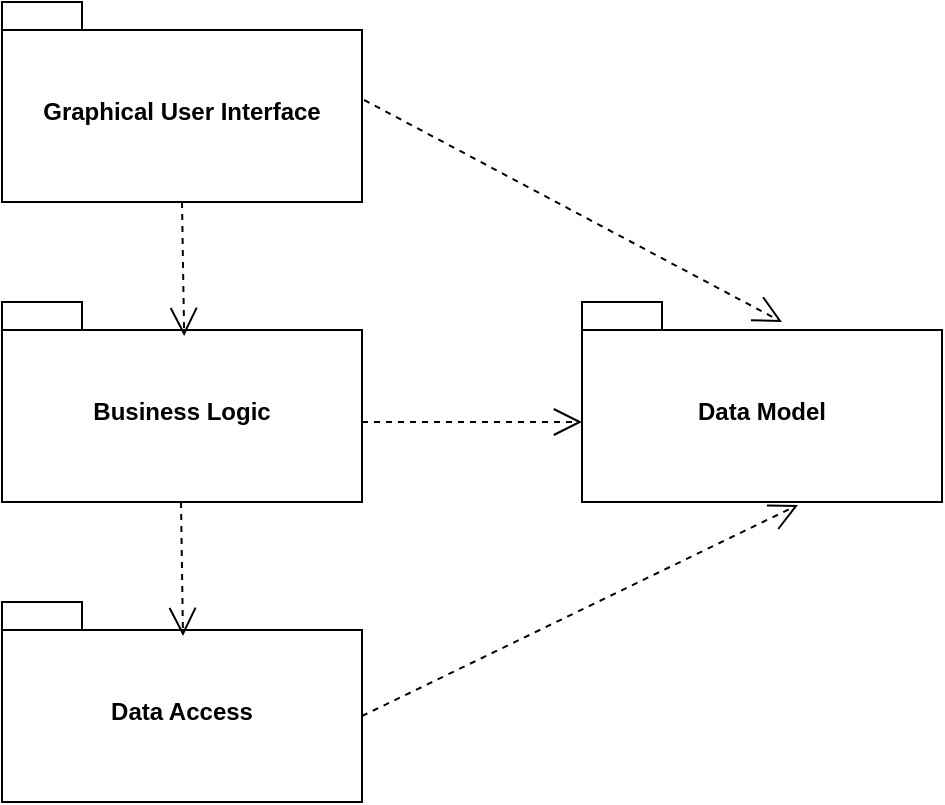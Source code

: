 <mxfile version="26.1.1" pages="3">
  <diagram id="C5RBs43oDa-KdzZeNtuy" name="Page-1">
    <mxGraphModel dx="1968" dy="936" grid="1" gridSize="10" guides="1" tooltips="1" connect="1" arrows="1" fold="1" page="1" pageScale="1" pageWidth="827" pageHeight="1169" math="0" shadow="0">
      <root>
        <mxCell id="WIyWlLk6GJQsqaUBKTNV-0" />
        <mxCell id="WIyWlLk6GJQsqaUBKTNV-1" parent="WIyWlLk6GJQsqaUBKTNV-0" />
        <mxCell id="T1h4rxJhyBI_5R_Rm6od-0" value="Graphical User Interface" style="shape=folder;fontStyle=1;spacingTop=10;tabWidth=40;tabHeight=14;tabPosition=left;html=1;whiteSpace=wrap;" vertex="1" parent="WIyWlLk6GJQsqaUBKTNV-1">
          <mxGeometry x="260" y="30" width="180" height="100" as="geometry" />
        </mxCell>
        <mxCell id="T1h4rxJhyBI_5R_Rm6od-1" value="Business Logic" style="shape=folder;fontStyle=1;spacingTop=10;tabWidth=40;tabHeight=14;tabPosition=left;html=1;whiteSpace=wrap;" vertex="1" parent="WIyWlLk6GJQsqaUBKTNV-1">
          <mxGeometry x="260" y="180" width="180" height="100" as="geometry" />
        </mxCell>
        <mxCell id="T1h4rxJhyBI_5R_Rm6od-2" value="Data Access" style="shape=folder;fontStyle=1;spacingTop=10;tabWidth=40;tabHeight=14;tabPosition=left;html=1;whiteSpace=wrap;" vertex="1" parent="WIyWlLk6GJQsqaUBKTNV-1">
          <mxGeometry x="260" y="330" width="180" height="100" as="geometry" />
        </mxCell>
        <mxCell id="T1h4rxJhyBI_5R_Rm6od-3" value="Data Model" style="shape=folder;fontStyle=1;spacingTop=10;tabWidth=40;tabHeight=14;tabPosition=left;html=1;whiteSpace=wrap;" vertex="1" parent="WIyWlLk6GJQsqaUBKTNV-1">
          <mxGeometry x="550" y="180" width="180" height="100" as="geometry" />
        </mxCell>
        <mxCell id="T1h4rxJhyBI_5R_Rm6od-4" value="" style="endArrow=open;endSize=12;dashed=1;html=1;rounded=0;exitX=0.5;exitY=1;exitDx=0;exitDy=0;exitPerimeter=0;entryX=0.506;entryY=0.17;entryDx=0;entryDy=0;entryPerimeter=0;" edge="1" parent="WIyWlLk6GJQsqaUBKTNV-1" source="T1h4rxJhyBI_5R_Rm6od-0" target="T1h4rxJhyBI_5R_Rm6od-1">
          <mxGeometry width="160" relative="1" as="geometry">
            <mxPoint x="325" y="160" as="sourcePoint" />
            <mxPoint x="425" y="160" as="targetPoint" />
          </mxGeometry>
        </mxCell>
        <mxCell id="T1h4rxJhyBI_5R_Rm6od-5" value="" style="endArrow=open;endSize=12;dashed=1;html=1;rounded=0;exitX=0.5;exitY=1;exitDx=0;exitDy=0;exitPerimeter=0;entryX=0.506;entryY=0.17;entryDx=0;entryDy=0;entryPerimeter=0;" edge="1" parent="WIyWlLk6GJQsqaUBKTNV-1">
          <mxGeometry width="160" relative="1" as="geometry">
            <mxPoint x="349.5" y="280" as="sourcePoint" />
            <mxPoint x="350.5" y="347" as="targetPoint" />
          </mxGeometry>
        </mxCell>
        <mxCell id="T1h4rxJhyBI_5R_Rm6od-6" value="" style="endArrow=open;endSize=12;dashed=1;html=1;rounded=0;exitX=0;exitY=0;exitDx=180;exitDy=57;exitPerimeter=0;" edge="1" parent="WIyWlLk6GJQsqaUBKTNV-1">
          <mxGeometry width="160" relative="1" as="geometry">
            <mxPoint x="440" y="240" as="sourcePoint" />
            <mxPoint x="550" y="240" as="targetPoint" />
          </mxGeometry>
        </mxCell>
        <mxCell id="T1h4rxJhyBI_5R_Rm6od-7" value="" style="endArrow=open;endSize=12;dashed=1;html=1;rounded=0;exitX=1.006;exitY=0.49;exitDx=0;exitDy=0;exitPerimeter=0;" edge="1" parent="WIyWlLk6GJQsqaUBKTNV-1" source="T1h4rxJhyBI_5R_Rm6od-0">
          <mxGeometry width="160" relative="1" as="geometry">
            <mxPoint x="570" y="80" as="sourcePoint" />
            <mxPoint x="650" y="190" as="targetPoint" />
          </mxGeometry>
        </mxCell>
        <mxCell id="T1h4rxJhyBI_5R_Rm6od-8" value="" style="endArrow=open;endSize=12;dashed=1;html=1;rounded=0;exitX=0;exitY=0;exitDx=180;exitDy=57;exitPerimeter=0;entryX=0.6;entryY=1.015;entryDx=0;entryDy=0;entryPerimeter=0;" edge="1" parent="WIyWlLk6GJQsqaUBKTNV-1" source="T1h4rxJhyBI_5R_Rm6od-2" target="T1h4rxJhyBI_5R_Rm6od-3">
          <mxGeometry width="160" relative="1" as="geometry">
            <mxPoint x="600" y="310" as="sourcePoint" />
            <mxPoint x="650" y="290" as="targetPoint" />
          </mxGeometry>
        </mxCell>
      </root>
    </mxGraphModel>
  </diagram>
  <diagram id="Hdqv30zWy6WpELLWwrij" name="Page-2">
    <mxGraphModel dx="984" dy="468" grid="1" gridSize="10" guides="1" tooltips="1" connect="1" arrows="1" fold="1" page="1" pageScale="1" pageWidth="850" pageHeight="1100" math="0" shadow="0">
      <root>
        <mxCell id="0" />
        <mxCell id="1" parent="0" />
        <mxCell id="84fbM8qfyJgF_Zp3BMEG-1" value="" style="shape=umlActor;verticalLabelPosition=bottom;verticalAlign=top;html=1;outlineConnect=0;" parent="1" vertex="1">
          <mxGeometry x="110" y="190" width="90" height="170" as="geometry" />
        </mxCell>
        <mxCell id="84fbM8qfyJgF_Zp3BMEG-2" value="Project Manager" style="text;html=1;align=center;verticalAlign=middle;resizable=0;points=[];autosize=1;strokeColor=none;fillColor=none;" parent="1" vertex="1">
          <mxGeometry x="100" y="360" width="110" height="30" as="geometry" />
        </mxCell>
        <mxCell id="84fbM8qfyJgF_Zp3BMEG-3" value="Add Employee" style="ellipse;whiteSpace=wrap;html=1;" parent="1" vertex="1">
          <mxGeometry x="370" y="20" width="170" height="80" as="geometry" />
        </mxCell>
        <mxCell id="84fbM8qfyJgF_Zp3BMEG-4" value="Add Task" style="ellipse;whiteSpace=wrap;html=1;" parent="1" vertex="1">
          <mxGeometry x="370" y="110" width="170" height="80" as="geometry" />
        </mxCell>
        <mxCell id="84fbM8qfyJgF_Zp3BMEG-5" value="Assign Task" style="ellipse;whiteSpace=wrap;html=1;" parent="1" vertex="1">
          <mxGeometry x="370" y="200" width="170" height="80" as="geometry" />
        </mxCell>
        <mxCell id="84fbM8qfyJgF_Zp3BMEG-6" value="Calculate Employee Work Duration" style="ellipse;whiteSpace=wrap;html=1;" parent="1" vertex="1">
          <mxGeometry x="370" y="290" width="170" height="80" as="geometry" />
        </mxCell>
        <mxCell id="84fbM8qfyJgF_Zp3BMEG-8" value="Modify Task Status" style="ellipse;whiteSpace=wrap;html=1;" parent="1" vertex="1">
          <mxGeometry x="370" y="380" width="170" height="80" as="geometry" />
        </mxCell>
        <mxCell id="84fbM8qfyJgF_Zp3BMEG-9" value="View Statistics" style="ellipse;whiteSpace=wrap;html=1;" parent="1" vertex="1">
          <mxGeometry x="370" y="470" width="170" height="80" as="geometry" />
        </mxCell>
        <mxCell id="84fbM8qfyJgF_Zp3BMEG-11" value="" style="endArrow=none;html=1;rounded=0;entryX=0;entryY=0.625;entryDx=0;entryDy=0;entryPerimeter=0;" parent="1" target="84fbM8qfyJgF_Zp3BMEG-3" edge="1">
          <mxGeometry width="50" height="50" relative="1" as="geometry">
            <mxPoint x="180" y="200" as="sourcePoint" />
            <mxPoint x="230" y="150" as="targetPoint" />
          </mxGeometry>
        </mxCell>
        <mxCell id="84fbM8qfyJgF_Zp3BMEG-13" value="" style="endArrow=none;html=1;rounded=0;entryX=0;entryY=0.625;entryDx=0;entryDy=0;entryPerimeter=0;" parent="1" edge="1">
          <mxGeometry width="50" height="50" relative="1" as="geometry">
            <mxPoint x="180" y="200" as="sourcePoint" />
            <mxPoint x="370" y="140" as="targetPoint" />
          </mxGeometry>
        </mxCell>
        <mxCell id="84fbM8qfyJgF_Zp3BMEG-14" value="" style="endArrow=none;html=1;rounded=0;entryX=0;entryY=0.625;entryDx=0;entryDy=0;entryPerimeter=0;" parent="1" target="84fbM8qfyJgF_Zp3BMEG-5" edge="1">
          <mxGeometry width="50" height="50" relative="1" as="geometry">
            <mxPoint x="180" y="200" as="sourcePoint" />
            <mxPoint x="260" y="200" as="targetPoint" />
          </mxGeometry>
        </mxCell>
        <mxCell id="84fbM8qfyJgF_Zp3BMEG-15" value="" style="endArrow=none;html=1;rounded=0;entryX=0;entryY=0.375;entryDx=0;entryDy=0;entryPerimeter=0;" parent="1" target="84fbM8qfyJgF_Zp3BMEG-6" edge="1">
          <mxGeometry width="50" height="50" relative="1" as="geometry">
            <mxPoint x="180" y="200" as="sourcePoint" />
            <mxPoint x="380" y="260" as="targetPoint" />
          </mxGeometry>
        </mxCell>
        <mxCell id="84fbM8qfyJgF_Zp3BMEG-16" value="" style="endArrow=none;html=1;rounded=0;entryX=0.059;entryY=0.25;entryDx=0;entryDy=0;entryPerimeter=0;" parent="1" target="84fbM8qfyJgF_Zp3BMEG-8" edge="1">
          <mxGeometry width="50" height="50" relative="1" as="geometry">
            <mxPoint x="180" y="200" as="sourcePoint" />
            <mxPoint x="370" y="380" as="targetPoint" />
          </mxGeometry>
        </mxCell>
        <mxCell id="84fbM8qfyJgF_Zp3BMEG-17" value="" style="endArrow=none;html=1;rounded=0;entryX=0.029;entryY=0.281;entryDx=0;entryDy=0;entryPerimeter=0;" parent="1" target="84fbM8qfyJgF_Zp3BMEG-9" edge="1">
          <mxGeometry width="50" height="50" relative="1" as="geometry">
            <mxPoint x="180" y="200" as="sourcePoint" />
            <mxPoint x="360" y="500" as="targetPoint" />
          </mxGeometry>
        </mxCell>
      </root>
    </mxGraphModel>
  </diagram>
  <diagram id="gIKE1b9IN4YUgL6sqNZh" name="Page-3">
    <mxGraphModel dx="1016" dy="468" grid="1" gridSize="10" guides="1" tooltips="1" connect="1" arrows="1" fold="1" page="1" pageScale="1" pageWidth="850" pageHeight="1100" math="0" shadow="0">
      <root>
        <mxCell id="0" />
        <mxCell id="1" parent="0" />
        <mxCell id="YsSbT4OyUBu_xIcTRl6t-1" value="Graphical User Interface" style="shape=folder;fontStyle=1;spacingTop=10;tabWidth=40;tabHeight=14;tabPosition=left;html=1;whiteSpace=wrap;" vertex="1" parent="1">
          <mxGeometry x="260" y="30" width="180" height="100" as="geometry" />
        </mxCell>
        <mxCell id="YsSbT4OyUBu_xIcTRl6t-2" value="Business Logic" style="shape=folder;fontStyle=1;spacingTop=10;tabWidth=40;tabHeight=14;tabPosition=left;html=1;whiteSpace=wrap;" vertex="1" parent="1">
          <mxGeometry x="260" y="180" width="180" height="100" as="geometry" />
        </mxCell>
        <mxCell id="YsSbT4OyUBu_xIcTRl6t-3" value="Data Access" style="shape=folder;fontStyle=1;spacingTop=10;tabWidth=40;tabHeight=14;tabPosition=left;html=1;whiteSpace=wrap;" vertex="1" parent="1">
          <mxGeometry x="260" y="330" width="180" height="100" as="geometry" />
        </mxCell>
        <mxCell id="YsSbT4OyUBu_xIcTRl6t-4" value="Data Model" style="shape=folder;fontStyle=1;spacingTop=10;tabWidth=40;tabHeight=14;tabPosition=left;html=1;whiteSpace=wrap;" vertex="1" parent="1">
          <mxGeometry x="550" y="180" width="180" height="100" as="geometry" />
        </mxCell>
        <mxCell id="YsSbT4OyUBu_xIcTRl6t-8" value="" style="endArrow=open;endSize=12;dashed=1;html=1;rounded=0;exitX=0.5;exitY=1;exitDx=0;exitDy=0;exitPerimeter=0;entryX=0.506;entryY=0.17;entryDx=0;entryDy=0;entryPerimeter=0;" edge="1" parent="1" source="YsSbT4OyUBu_xIcTRl6t-1" target="YsSbT4OyUBu_xIcTRl6t-2">
          <mxGeometry width="160" relative="1" as="geometry">
            <mxPoint x="325" y="160" as="sourcePoint" />
            <mxPoint x="425" y="160" as="targetPoint" />
          </mxGeometry>
        </mxCell>
        <mxCell id="YsSbT4OyUBu_xIcTRl6t-9" value="" style="endArrow=open;endSize=12;dashed=1;html=1;rounded=0;exitX=0.5;exitY=1;exitDx=0;exitDy=0;exitPerimeter=0;entryX=0.506;entryY=0.17;entryDx=0;entryDy=0;entryPerimeter=0;" edge="1" parent="1">
          <mxGeometry width="160" relative="1" as="geometry">
            <mxPoint x="349.5" y="280" as="sourcePoint" />
            <mxPoint x="350.5" y="347" as="targetPoint" />
          </mxGeometry>
        </mxCell>
        <mxCell id="YsSbT4OyUBu_xIcTRl6t-10" value="" style="endArrow=open;endSize=12;dashed=1;html=1;rounded=0;exitX=0;exitY=0;exitDx=180;exitDy=57;exitPerimeter=0;" edge="1" parent="1">
          <mxGeometry width="160" relative="1" as="geometry">
            <mxPoint x="440" y="240" as="sourcePoint" />
            <mxPoint x="550" y="240" as="targetPoint" />
          </mxGeometry>
        </mxCell>
        <mxCell id="YsSbT4OyUBu_xIcTRl6t-11" value="" style="endArrow=open;endSize=12;dashed=1;html=1;rounded=0;exitX=1.006;exitY=0.49;exitDx=0;exitDy=0;exitPerimeter=0;" edge="1" parent="1" source="YsSbT4OyUBu_xIcTRl6t-1">
          <mxGeometry width="160" relative="1" as="geometry">
            <mxPoint x="570" y="80" as="sourcePoint" />
            <mxPoint x="650" y="190" as="targetPoint" />
          </mxGeometry>
        </mxCell>
        <mxCell id="YsSbT4OyUBu_xIcTRl6t-12" value="" style="endArrow=open;endSize=12;dashed=1;html=1;rounded=0;exitX=0;exitY=0;exitDx=180;exitDy=57;exitPerimeter=0;entryX=0.6;entryY=1.015;entryDx=0;entryDy=0;entryPerimeter=0;" edge="1" parent="1" source="YsSbT4OyUBu_xIcTRl6t-3" target="YsSbT4OyUBu_xIcTRl6t-4">
          <mxGeometry width="160" relative="1" as="geometry">
            <mxPoint x="600" y="310" as="sourcePoint" />
            <mxPoint x="650" y="290" as="targetPoint" />
          </mxGeometry>
        </mxCell>
      </root>
    </mxGraphModel>
  </diagram>
</mxfile>
